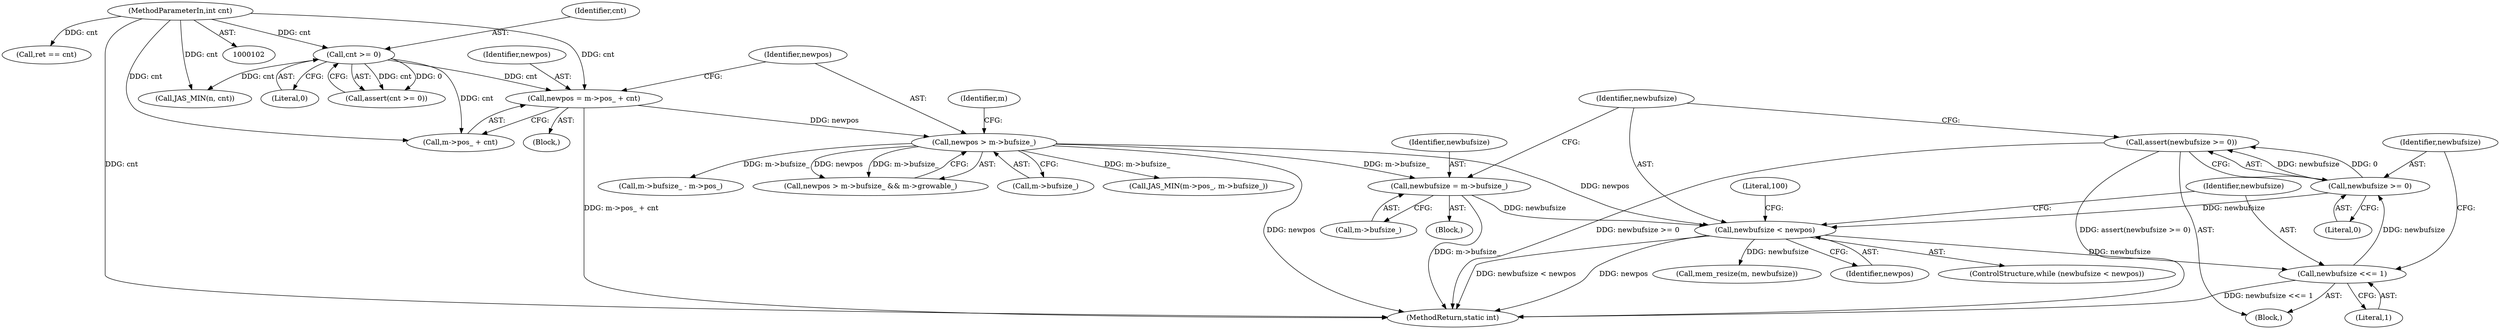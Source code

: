 digraph "0_jasper_634ce8e8a5accc0fa05dd2c20d42b4749d4b2735_7@API" {
"1000163" [label="(Call,assert(newbufsize >= 0))"];
"1000164" [label="(Call,newbufsize >= 0)"];
"1000160" [label="(Call,newbufsize <<= 1)"];
"1000156" [label="(Call,newbufsize < newpos)"];
"1000150" [label="(Call,newbufsize = m->bufsize_)"];
"1000141" [label="(Call,newpos > m->bufsize_)"];
"1000132" [label="(Call,newpos = m->pos_ + cnt)"];
"1000120" [label="(Call,cnt >= 0)"];
"1000105" [label="(MethodParameterIn,int cnt)"];
"1000290" [label="(Call,ret == cnt)"];
"1000105" [label="(MethodParameterIn,int cnt)"];
"1000249" [label="(Call,JAS_MIN(n, cnt))"];
"1000140" [label="(Call,newpos > m->bufsize_ && m->growable_)"];
"1000165" [label="(Identifier,newbufsize)"];
"1000142" [label="(Identifier,newpos)"];
"1000240" [label="(Call,m->bufsize_ - m->pos_)"];
"1000119" [label="(Call,assert(cnt >= 0))"];
"1000161" [label="(Identifier,newbufsize)"];
"1000150" [label="(Call,newbufsize = m->bufsize_)"];
"1000155" [label="(ControlStructure,while (newbufsize < newpos))"];
"1000122" [label="(Literal,0)"];
"1000164" [label="(Call,newbufsize >= 0)"];
"1000295" [label="(MethodReturn,static int)"];
"1000163" [label="(Call,assert(newbufsize >= 0))"];
"1000168" [label="(Literal,100)"];
"1000162" [label="(Literal,1)"];
"1000177" [label="(Call,mem_resize(m, newbufsize))"];
"1000152" [label="(Call,m->bufsize_)"];
"1000166" [label="(Literal,0)"];
"1000143" [label="(Call,m->bufsize_)"];
"1000147" [label="(Identifier,m)"];
"1000134" [label="(Call,m->pos_ + cnt)"];
"1000159" [label="(Block,)"];
"1000132" [label="(Call,newpos = m->pos_ + cnt)"];
"1000196" [label="(Call,JAS_MIN(m->pos_, m->bufsize_))"];
"1000157" [label="(Identifier,newbufsize)"];
"1000158" [label="(Identifier,newpos)"];
"1000106" [label="(Block,)"];
"1000120" [label="(Call,cnt >= 0)"];
"1000156" [label="(Call,newbufsize < newpos)"];
"1000149" [label="(Block,)"];
"1000151" [label="(Identifier,newbufsize)"];
"1000141" [label="(Call,newpos > m->bufsize_)"];
"1000133" [label="(Identifier,newpos)"];
"1000160" [label="(Call,newbufsize <<= 1)"];
"1000121" [label="(Identifier,cnt)"];
"1000163" -> "1000159"  [label="AST: "];
"1000163" -> "1000164"  [label="CFG: "];
"1000164" -> "1000163"  [label="AST: "];
"1000157" -> "1000163"  [label="CFG: "];
"1000163" -> "1000295"  [label="DDG: newbufsize >= 0"];
"1000163" -> "1000295"  [label="DDG: assert(newbufsize >= 0)"];
"1000164" -> "1000163"  [label="DDG: newbufsize"];
"1000164" -> "1000163"  [label="DDG: 0"];
"1000164" -> "1000166"  [label="CFG: "];
"1000165" -> "1000164"  [label="AST: "];
"1000166" -> "1000164"  [label="AST: "];
"1000164" -> "1000156"  [label="DDG: newbufsize"];
"1000160" -> "1000164"  [label="DDG: newbufsize"];
"1000160" -> "1000159"  [label="AST: "];
"1000160" -> "1000162"  [label="CFG: "];
"1000161" -> "1000160"  [label="AST: "];
"1000162" -> "1000160"  [label="AST: "];
"1000165" -> "1000160"  [label="CFG: "];
"1000160" -> "1000295"  [label="DDG: newbufsize <<= 1"];
"1000156" -> "1000160"  [label="DDG: newbufsize"];
"1000156" -> "1000155"  [label="AST: "];
"1000156" -> "1000158"  [label="CFG: "];
"1000157" -> "1000156"  [label="AST: "];
"1000158" -> "1000156"  [label="AST: "];
"1000161" -> "1000156"  [label="CFG: "];
"1000168" -> "1000156"  [label="CFG: "];
"1000156" -> "1000295"  [label="DDG: newpos"];
"1000156" -> "1000295"  [label="DDG: newbufsize < newpos"];
"1000150" -> "1000156"  [label="DDG: newbufsize"];
"1000141" -> "1000156"  [label="DDG: newpos"];
"1000156" -> "1000177"  [label="DDG: newbufsize"];
"1000150" -> "1000149"  [label="AST: "];
"1000150" -> "1000152"  [label="CFG: "];
"1000151" -> "1000150"  [label="AST: "];
"1000152" -> "1000150"  [label="AST: "];
"1000157" -> "1000150"  [label="CFG: "];
"1000150" -> "1000295"  [label="DDG: m->bufsize_"];
"1000141" -> "1000150"  [label="DDG: m->bufsize_"];
"1000141" -> "1000140"  [label="AST: "];
"1000141" -> "1000143"  [label="CFG: "];
"1000142" -> "1000141"  [label="AST: "];
"1000143" -> "1000141"  [label="AST: "];
"1000147" -> "1000141"  [label="CFG: "];
"1000140" -> "1000141"  [label="CFG: "];
"1000141" -> "1000295"  [label="DDG: newpos"];
"1000141" -> "1000140"  [label="DDG: newpos"];
"1000141" -> "1000140"  [label="DDG: m->bufsize_"];
"1000132" -> "1000141"  [label="DDG: newpos"];
"1000141" -> "1000196"  [label="DDG: m->bufsize_"];
"1000141" -> "1000240"  [label="DDG: m->bufsize_"];
"1000132" -> "1000106"  [label="AST: "];
"1000132" -> "1000134"  [label="CFG: "];
"1000133" -> "1000132"  [label="AST: "];
"1000134" -> "1000132"  [label="AST: "];
"1000142" -> "1000132"  [label="CFG: "];
"1000132" -> "1000295"  [label="DDG: m->pos_ + cnt"];
"1000120" -> "1000132"  [label="DDG: cnt"];
"1000105" -> "1000132"  [label="DDG: cnt"];
"1000120" -> "1000119"  [label="AST: "];
"1000120" -> "1000122"  [label="CFG: "];
"1000121" -> "1000120"  [label="AST: "];
"1000122" -> "1000120"  [label="AST: "];
"1000119" -> "1000120"  [label="CFG: "];
"1000120" -> "1000119"  [label="DDG: cnt"];
"1000120" -> "1000119"  [label="DDG: 0"];
"1000105" -> "1000120"  [label="DDG: cnt"];
"1000120" -> "1000134"  [label="DDG: cnt"];
"1000120" -> "1000249"  [label="DDG: cnt"];
"1000105" -> "1000102"  [label="AST: "];
"1000105" -> "1000295"  [label="DDG: cnt"];
"1000105" -> "1000134"  [label="DDG: cnt"];
"1000105" -> "1000249"  [label="DDG: cnt"];
"1000105" -> "1000290"  [label="DDG: cnt"];
}
